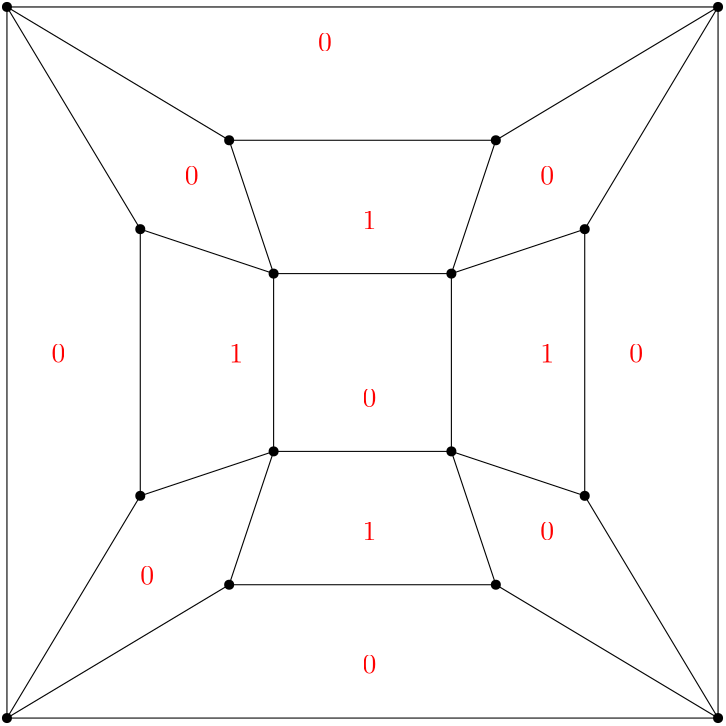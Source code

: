 <?xml version="1.0"?>
<!DOCTYPE ipe SYSTEM "ipe.dtd">
<ipe version="70206" creator="Ipe 7.2.6">
<info created="D:20170409215740" modified="D:20170518150126"/>
<ipestyle name="basic">
<symbol name="arrow/arc(spx)">
<path stroke="sym-stroke" fill="sym-stroke" pen="sym-pen">
0 0 m
-1 0.333 l
-1 -0.333 l
h
</path>
</symbol>
<symbol name="arrow/farc(spx)">
<path stroke="sym-stroke" fill="white" pen="sym-pen">
0 0 m
-1 0.333 l
-1 -0.333 l
h
</path>
</symbol>
<symbol name="arrow/ptarc(spx)">
<path stroke="sym-stroke" fill="sym-stroke" pen="sym-pen">
0 0 m
-1 0.333 l
-0.8 0 l
-1 -0.333 l
h
</path>
</symbol>
<symbol name="arrow/fptarc(spx)">
<path stroke="sym-stroke" fill="white" pen="sym-pen">
0 0 m
-1 0.333 l
-0.8 0 l
-1 -0.333 l
h
</path>
</symbol>
<symbol name="mark/circle(sx)" transformations="translations">
<path fill="sym-stroke">
0.6 0 0 0.6 0 0 e
0.4 0 0 0.4 0 0 e
</path>
</symbol>
<symbol name="mark/disk(sx)" transformations="translations">
<path fill="sym-stroke">
0.6 0 0 0.6 0 0 e
</path>
</symbol>
<symbol name="mark/fdisk(sfx)" transformations="translations">
<group>
<path fill="sym-fill">
0.5 0 0 0.5 0 0 e
</path>
<path fill="sym-stroke" fillrule="eofill">
0.6 0 0 0.6 0 0 e
0.4 0 0 0.4 0 0 e
</path>
</group>
</symbol>
<symbol name="mark/box(sx)" transformations="translations">
<path fill="sym-stroke" fillrule="eofill">
-0.6 -0.6 m
0.6 -0.6 l
0.6 0.6 l
-0.6 0.6 l
h
-0.4 -0.4 m
0.4 -0.4 l
0.4 0.4 l
-0.4 0.4 l
h
</path>
</symbol>
<symbol name="mark/square(sx)" transformations="translations">
<path fill="sym-stroke">
-0.6 -0.6 m
0.6 -0.6 l
0.6 0.6 l
-0.6 0.6 l
h
</path>
</symbol>
<symbol name="mark/fsquare(sfx)" transformations="translations">
<group>
<path fill="sym-fill">
-0.5 -0.5 m
0.5 -0.5 l
0.5 0.5 l
-0.5 0.5 l
h
</path>
<path fill="sym-stroke" fillrule="eofill">
-0.6 -0.6 m
0.6 -0.6 l
0.6 0.6 l
-0.6 0.6 l
h
-0.4 -0.4 m
0.4 -0.4 l
0.4 0.4 l
-0.4 0.4 l
h
</path>
</group>
</symbol>
<symbol name="mark/cross(sx)" transformations="translations">
<group>
<path fill="sym-stroke">
-0.43 -0.57 m
0.57 0.43 l
0.43 0.57 l
-0.57 -0.43 l
h
</path>
<path fill="sym-stroke">
-0.43 0.57 m
0.57 -0.43 l
0.43 -0.57 l
-0.57 0.43 l
h
</path>
</group>
</symbol>
<symbol name="arrow/fnormal(spx)">
<path stroke="sym-stroke" fill="white" pen="sym-pen">
0 0 m
-1 0.333 l
-1 -0.333 l
h
</path>
</symbol>
<symbol name="arrow/pointed(spx)">
<path stroke="sym-stroke" fill="sym-stroke" pen="sym-pen">
0 0 m
-1 0.333 l
-0.8 0 l
-1 -0.333 l
h
</path>
</symbol>
<symbol name="arrow/fpointed(spx)">
<path stroke="sym-stroke" fill="white" pen="sym-pen">
0 0 m
-1 0.333 l
-0.8 0 l
-1 -0.333 l
h
</path>
</symbol>
<symbol name="arrow/linear(spx)">
<path stroke="sym-stroke" pen="sym-pen">
-1 0.333 m
0 0 l
-1 -0.333 l
</path>
</symbol>
<symbol name="arrow/fdouble(spx)">
<path stroke="sym-stroke" fill="white" pen="sym-pen">
0 0 m
-1 0.333 l
-1 -0.333 l
h
-1 0 m
-2 0.333 l
-2 -0.333 l
h
</path>
</symbol>
<symbol name="arrow/double(spx)">
<path stroke="sym-stroke" fill="sym-stroke" pen="sym-pen">
0 0 m
-1 0.333 l
-1 -0.333 l
h
-1 0 m
-2 0.333 l
-2 -0.333 l
h
</path>
</symbol>
<pen name="heavier" value="0.8"/>
<pen name="fat" value="1.2"/>
<pen name="ultrafat" value="2"/>
<symbolsize name="large" value="5"/>
<symbolsize name="small" value="2"/>
<symbolsize name="tiny" value="1.1"/>
<arrowsize name="large" value="10"/>
<arrowsize name="small" value="5"/>
<arrowsize name="tiny" value="3"/>
<color name="red" value="1 0 0"/>
<color name="green" value="0 1 0"/>
<color name="blue" value="0 0 1"/>
<color name="yellow" value="1 1 0"/>
<color name="orange" value="1 0.647 0"/>
<color name="gold" value="1 0.843 0"/>
<color name="purple" value="0.627 0.125 0.941"/>
<color name="gray" value="0.745"/>
<color name="brown" value="0.647 0.165 0.165"/>
<color name="navy" value="0 0 0.502"/>
<color name="pink" value="1 0.753 0.796"/>
<color name="seagreen" value="0.18 0.545 0.341"/>
<color name="turquoise" value="0.251 0.878 0.816"/>
<color name="violet" value="0.933 0.51 0.933"/>
<color name="darkblue" value="0 0 0.545"/>
<color name="darkcyan" value="0 0.545 0.545"/>
<color name="darkgray" value="0.663"/>
<color name="darkgreen" value="0 0.392 0"/>
<color name="darkmagenta" value="0.545 0 0.545"/>
<color name="darkorange" value="1 0.549 0"/>
<color name="darkred" value="0.545 0 0"/>
<color name="lightblue" value="0.678 0.847 0.902"/>
<color name="lightcyan" value="0.878 1 1"/>
<color name="lightgray" value="0.827"/>
<color name="lightgreen" value="0.565 0.933 0.565"/>
<color name="lightyellow" value="1 1 0.878"/>
<dashstyle name="dashed" value="[4] 0"/>
<dashstyle name="dotted" value="[1 3] 0"/>
<dashstyle name="dash dotted" value="[4 2 1 2] 0"/>
<dashstyle name="dash dot dotted" value="[4 2 1 2 1 2] 0"/>
<textsize name="large" value="\large"/>
<textsize name="small" value="\small"/>
<textsize name="tiny" value="\tiny"/>
<textsize name="Large" value="\Large"/>
<textsize name="LARGE" value="\LARGE"/>
<textsize name="huge" value="\huge"/>
<textsize name="Huge" value="\Huge"/>
<textsize name="footnote" value="\footnotesize"/>
<textstyle name="center" begin="\begin{center}" end="\end{center}"/>
<textstyle name="itemize" begin="\begin{itemize}" end="\end{itemize}"/>
<textstyle name="item" begin="\begin{itemize}\item{}" end="\end{itemize}"/>
<gridsize name="4 pts" value="4"/>
<gridsize name="8 pts (~3 mm)" value="8"/>
<gridsize name="16 pts (~6 mm)" value="16"/>
<gridsize name="32 pts (~12 mm)" value="32"/>
<gridsize name="10 pts (~3.5 mm)" value="10"/>
<gridsize name="20 pts (~7 mm)" value="20"/>
<gridsize name="14 pts (~5 mm)" value="14"/>
<gridsize name="28 pts (~10 mm)" value="28"/>
<gridsize name="56 pts (~20 mm)" value="56"/>
<anglesize name="90 deg" value="90"/>
<anglesize name="60 deg" value="60"/>
<anglesize name="45 deg" value="45"/>
<anglesize name="30 deg" value="30"/>
<anglesize name="22.5 deg" value="22.5"/>
<opacity name="10%" value="0.1"/>
<opacity name="30%" value="0.3"/>
<opacity name="50%" value="0.5"/>
<opacity name="75%" value="0.75"/>
<tiling name="falling" angle="-60" step="4" width="1"/>
<tiling name="rising" angle="30" step="4" width="1"/>
</ipestyle>
<page>
<layer name="alpha"/>
<view layers="alpha" active="alpha"/>
<use layer="alpha" name="mark/disk(sx)" size="normal" stroke="black"/>
<use name="mark/disk(sx)" pos="0 256" size="normal" stroke="black"/>
<use name="mark/disk(sx)" pos="256 256" size="normal" stroke="black"/>
<use name="mark/disk(sx)" pos="256 0" size="normal" stroke="black"/>
<use name="mark/disk(sx)" pos="96 160" size="normal" stroke="black"/>
<use name="mark/disk(sx)" pos="96 96" size="normal" stroke="black"/>
<use name="mark/disk(sx)" pos="160 96" size="normal" stroke="black"/>
<use name="mark/disk(sx)" pos="160 160" size="normal" stroke="black"/>
<use name="mark/disk(sx)" pos="176 208" size="normal" stroke="black"/>
<use name="mark/disk(sx)" pos="80 208" size="normal" stroke="black"/>
<use name="mark/disk(sx)" pos="48 176" size="normal" stroke="black"/>
<use name="mark/disk(sx)" pos="48 80" size="normal" stroke="black"/>
<use name="mark/disk(sx)" pos="80 48" size="normal" stroke="black"/>
<use name="mark/disk(sx)" pos="176 48" size="normal" stroke="black"/>
<use name="mark/disk(sx)" pos="208 80" size="normal" stroke="black"/>
<use name="mark/disk(sx)" pos="208 176" size="normal" stroke="black"/>
<path stroke="black">
48 176 m
0 256 l
</path>
<path stroke="black">
0 256 m
256 256 l
</path>
<path stroke="black">
256 256 m
256 0 l
</path>
<path stroke="black">
256 0 m
0 0 l
</path>
<path stroke="black">
0 0 m
0 256 l
</path>
<path stroke="black">
48 176 m
96 160 l
</path>
<path stroke="black">
96 160 m
80 208 l
</path>
<path stroke="black">
80 208 m
0 256 l
</path>
<path stroke="black">
160 160 m
176 208 l
</path>
<path stroke="black">
176 208 m
256 256 l
</path>
<path stroke="black">
256 256 m
208 176 l
</path>
<path stroke="black">
208 176 m
160 160 l
</path>
<path stroke="black">
160 160 m
160 96 l
</path>
<path stroke="black">
160 96 m
96 96 l
</path>
<path stroke="black">
96 96 m
96 160 l
</path>
<path stroke="black">
96 160 m
160 160 l
</path>
<path stroke="black">
176 208 m
80 208 l
</path>
<path stroke="black">
48 176 m
48 80 l
</path>
<path stroke="black">
48 80 m
96 96 l
</path>
<path stroke="black">
96 96 m
80 48 l
</path>
<path stroke="black">
80 48 m
176 48 l
</path>
<path stroke="black">
176 48 m
160 96 l
</path>
<path stroke="black">
160 96 m
208 80 l
</path>
<path stroke="black">
208 80 m
256 0 l
</path>
<path stroke="black">
208 80 m
208 176 l
</path>
<path stroke="black">
176 48 m
256 0 l
</path>
<path stroke="black">
80 48 m
0 0 l
</path>
<path stroke="black">
0 0 m
48 80 l
</path>
<text matrix="1 0 0 1 0 -16" transformations="translations" pos="16 144" stroke="red" type="label" width="4.981" height="6.42" depth="0" valign="baseline">0</text>
<text matrix="1 0 0 1 112 -32" transformations="translations" pos="16 144" stroke="red" type="label" width="4.981" height="6.42" depth="0" valign="baseline">0</text>
<text matrix="1 0 0 1 208 -16" transformations="translations" pos="16 144" stroke="red" type="label" width="4.981" height="6.42" depth="0" valign="baseline">0</text>
<text matrix="1 0 0 1 96 96" transformations="translations" pos="16 144" stroke="red" type="label" width="4.981" height="6.42" depth="0" valign="baseline">0</text>
<text matrix="1 0 0 1 112 -128" transformations="translations" pos="16 144" stroke="red" type="label" width="4.981" height="6.42" depth="0" valign="baseline">0</text>
<text matrix="1 0 0 1 64 -16" transformations="translations" pos="16 144" stroke="red" type="label" valign="baseline">1</text>
<text matrix="1 0 0 1 176 -16" transformations="translations" pos="16 144" stroke="red" type="label" valign="baseline">1</text>
<text matrix="1 0 0 1 112 32" transformations="translations" pos="16 144" stroke="red" type="label" valign="baseline">1</text>
<text matrix="1 0 0 1 112 -80" transformations="translations" pos="16 144" stroke="red" type="label" valign="baseline">1</text>
<text matrix="1 0 0 1 32 -96" transformations="translations" pos="16 144" stroke="red" type="label" valign="baseline">0</text>
<text matrix="1 0 0 1 176 -80" transformations="translations" pos="16 144" stroke="red" type="label" valign="baseline">0</text>
<text matrix="1 0 0 1 176 48" transformations="translations" pos="16 144" stroke="red" type="label" valign="baseline">0</text>
<text matrix="1 0 0 1 48 48" transformations="translations" pos="16 144" stroke="red" type="label" valign="baseline">0</text>
</page>
</ipe>
